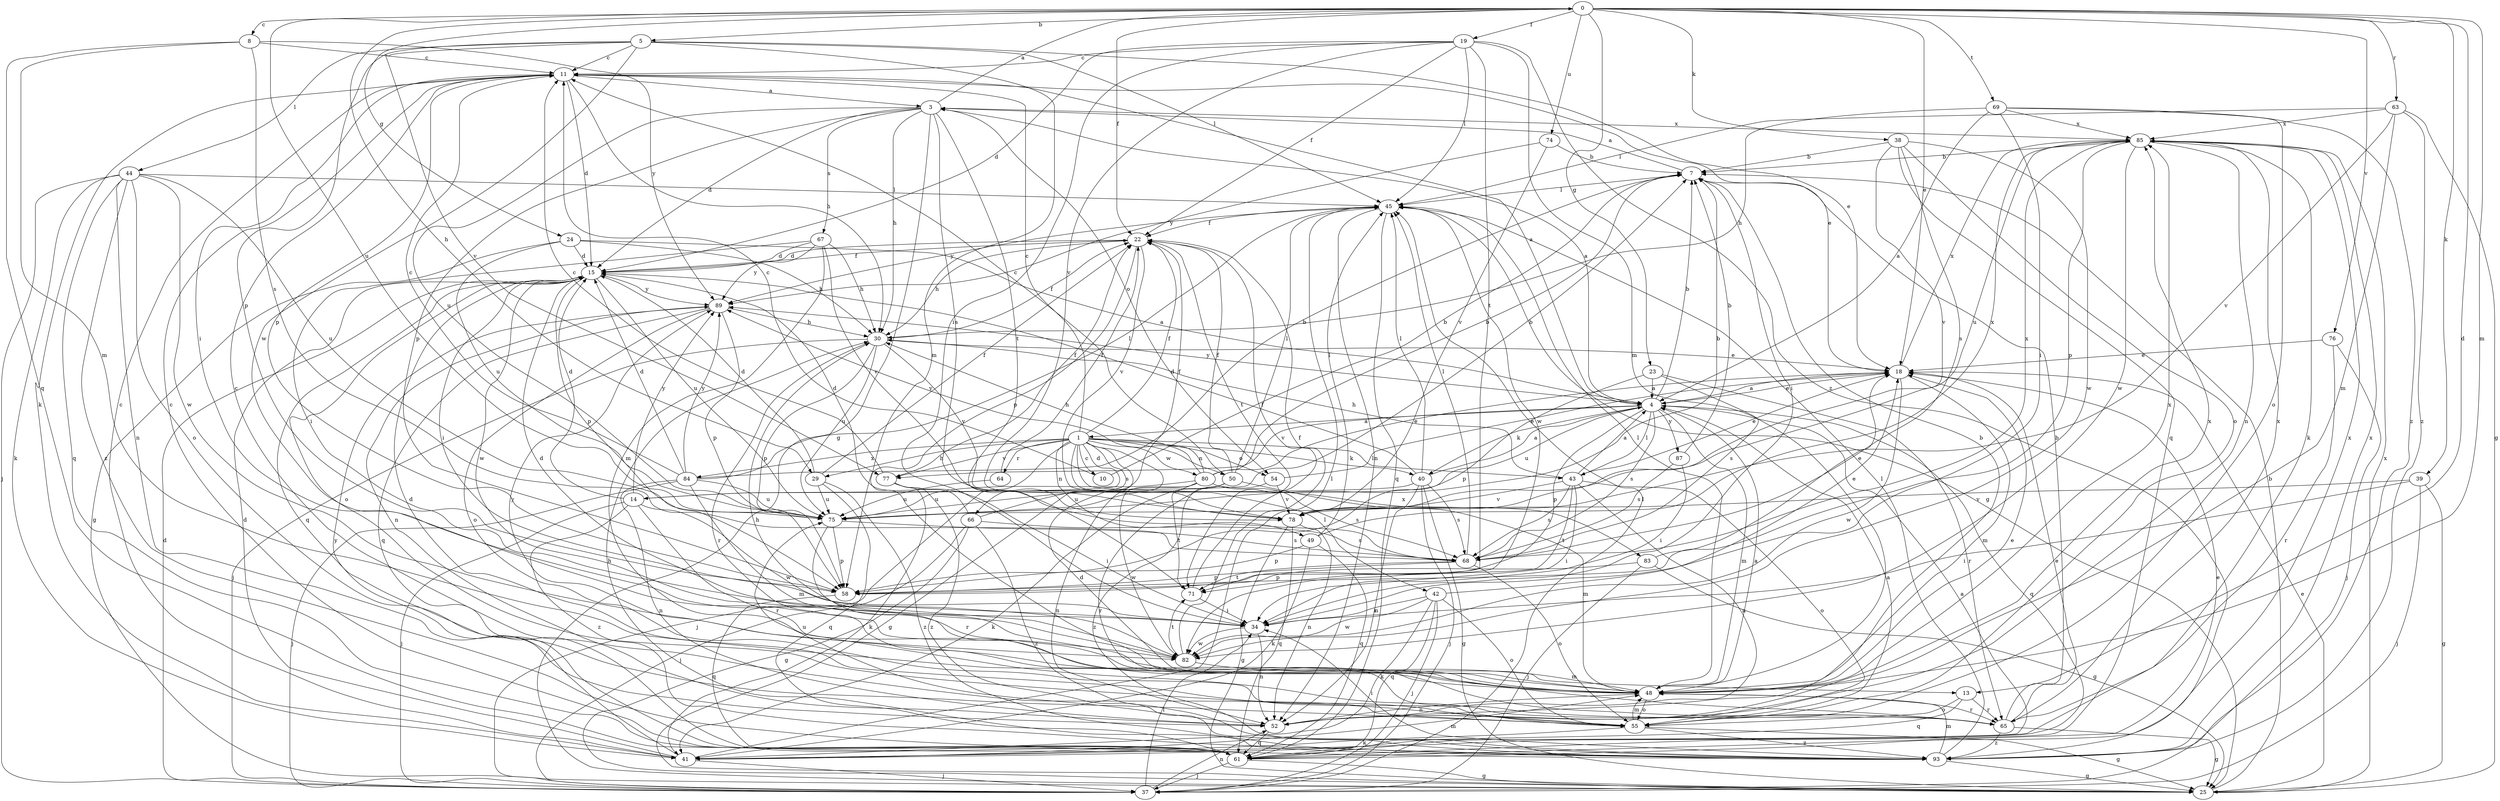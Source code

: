 strict digraph  {
0;
1;
3;
4;
5;
7;
8;
10;
11;
13;
14;
15;
18;
19;
22;
23;
24;
25;
29;
30;
34;
37;
38;
39;
40;
41;
42;
43;
44;
45;
48;
49;
50;
52;
54;
55;
58;
61;
63;
64;
65;
66;
67;
68;
69;
71;
74;
75;
76;
77;
78;
80;
82;
83;
84;
85;
87;
89;
93;
0 -> 5  [label=b];
0 -> 8  [label=c];
0 -> 13  [label=d];
0 -> 18  [label=e];
0 -> 19  [label=f];
0 -> 22  [label=f];
0 -> 23  [label=g];
0 -> 24  [label=g];
0 -> 29  [label=h];
0 -> 38  [label=k];
0 -> 39  [label=k];
0 -> 48  [label=m];
0 -> 63  [label=r];
0 -> 69  [label=t];
0 -> 74  [label=u];
0 -> 75  [label=u];
0 -> 76  [label=v];
1 -> 10  [label=c];
1 -> 11  [label=c];
1 -> 13  [label=d];
1 -> 14  [label=d];
1 -> 22  [label=f];
1 -> 25  [label=g];
1 -> 29  [label=h];
1 -> 37  [label=j];
1 -> 40  [label=k];
1 -> 42  [label=l];
1 -> 43  [label=l];
1 -> 49  [label=n];
1 -> 50  [label=n];
1 -> 54  [label=o];
1 -> 64  [label=r];
1 -> 66  [label=s];
1 -> 77  [label=v];
1 -> 80  [label=w];
1 -> 83  [label=x];
1 -> 84  [label=x];
3 -> 0  [label=a];
3 -> 15  [label=d];
3 -> 25  [label=g];
3 -> 30  [label=h];
3 -> 54  [label=o];
3 -> 58  [label=p];
3 -> 67  [label=s];
3 -> 68  [label=s];
3 -> 71  [label=t];
3 -> 75  [label=u];
3 -> 85  [label=x];
4 -> 1  [label=a];
4 -> 3  [label=a];
4 -> 7  [label=b];
4 -> 18  [label=e];
4 -> 40  [label=k];
4 -> 43  [label=l];
4 -> 48  [label=m];
4 -> 58  [label=p];
4 -> 61  [label=q];
4 -> 68  [label=s];
4 -> 75  [label=u];
4 -> 77  [label=v];
4 -> 87  [label=y];
4 -> 89  [label=y];
5 -> 11  [label=c];
5 -> 18  [label=e];
5 -> 44  [label=l];
5 -> 45  [label=l];
5 -> 48  [label=m];
5 -> 58  [label=p];
5 -> 77  [label=v];
5 -> 82  [label=w];
7 -> 3  [label=a];
7 -> 34  [label=i];
7 -> 45  [label=l];
8 -> 11  [label=c];
8 -> 48  [label=m];
8 -> 61  [label=q];
8 -> 68  [label=s];
8 -> 89  [label=y];
10 -> 7  [label=b];
10 -> 11  [label=c];
11 -> 3  [label=a];
11 -> 4  [label=a];
11 -> 15  [label=d];
11 -> 18  [label=e];
11 -> 30  [label=h];
11 -> 34  [label=i];
11 -> 41  [label=k];
11 -> 58  [label=p];
13 -> 55  [label=o];
13 -> 61  [label=q];
13 -> 65  [label=r];
14 -> 7  [label=b];
14 -> 15  [label=d];
14 -> 37  [label=j];
14 -> 65  [label=r];
14 -> 82  [label=w];
14 -> 89  [label=y];
14 -> 93  [label=z];
15 -> 22  [label=f];
15 -> 34  [label=i];
15 -> 55  [label=o];
15 -> 58  [label=p];
15 -> 61  [label=q];
15 -> 75  [label=u];
15 -> 82  [label=w];
15 -> 89  [label=y];
18 -> 4  [label=a];
18 -> 48  [label=m];
18 -> 82  [label=w];
18 -> 85  [label=x];
19 -> 11  [label=c];
19 -> 15  [label=d];
19 -> 22  [label=f];
19 -> 34  [label=i];
19 -> 45  [label=l];
19 -> 48  [label=m];
19 -> 71  [label=t];
19 -> 78  [label=v];
19 -> 93  [label=z];
22 -> 15  [label=d];
22 -> 30  [label=h];
22 -> 58  [label=p];
22 -> 71  [label=t];
22 -> 78  [label=v];
23 -> 4  [label=a];
23 -> 58  [label=p];
23 -> 65  [label=r];
23 -> 68  [label=s];
24 -> 4  [label=a];
24 -> 15  [label=d];
24 -> 25  [label=g];
24 -> 30  [label=h];
24 -> 75  [label=u];
25 -> 7  [label=b];
25 -> 18  [label=e];
25 -> 85  [label=x];
29 -> 15  [label=d];
29 -> 22  [label=f];
29 -> 61  [label=q];
29 -> 75  [label=u];
29 -> 93  [label=z];
30 -> 18  [label=e];
30 -> 22  [label=f];
30 -> 37  [label=j];
30 -> 58  [label=p];
30 -> 65  [label=r];
30 -> 75  [label=u];
30 -> 78  [label=v];
34 -> 52  [label=n];
34 -> 82  [label=w];
37 -> 15  [label=d];
37 -> 34  [label=i];
37 -> 45  [label=l];
37 -> 52  [label=n];
38 -> 7  [label=b];
38 -> 55  [label=o];
38 -> 61  [label=q];
38 -> 68  [label=s];
38 -> 78  [label=v];
38 -> 82  [label=w];
39 -> 25  [label=g];
39 -> 34  [label=i];
39 -> 37  [label=j];
39 -> 78  [label=v];
40 -> 4  [label=a];
40 -> 15  [label=d];
40 -> 25  [label=g];
40 -> 37  [label=j];
40 -> 45  [label=l];
40 -> 52  [label=n];
40 -> 68  [label=s];
40 -> 75  [label=u];
41 -> 4  [label=a];
41 -> 11  [label=c];
41 -> 15  [label=d];
41 -> 37  [label=j];
41 -> 45  [label=l];
41 -> 48  [label=m];
41 -> 89  [label=y];
42 -> 18  [label=e];
42 -> 34  [label=i];
42 -> 37  [label=j];
42 -> 41  [label=k];
42 -> 55  [label=o];
42 -> 61  [label=q];
42 -> 82  [label=w];
43 -> 4  [label=a];
43 -> 18  [label=e];
43 -> 30  [label=h];
43 -> 34  [label=i];
43 -> 52  [label=n];
43 -> 55  [label=o];
43 -> 68  [label=s];
43 -> 71  [label=t];
43 -> 78  [label=v];
44 -> 37  [label=j];
44 -> 41  [label=k];
44 -> 45  [label=l];
44 -> 52  [label=n];
44 -> 55  [label=o];
44 -> 61  [label=q];
44 -> 75  [label=u];
44 -> 82  [label=w];
44 -> 93  [label=z];
45 -> 22  [label=f];
45 -> 25  [label=g];
45 -> 52  [label=n];
45 -> 61  [label=q];
45 -> 82  [label=w];
45 -> 89  [label=y];
48 -> 4  [label=a];
48 -> 18  [label=e];
48 -> 30  [label=h];
48 -> 45  [label=l];
48 -> 52  [label=n];
48 -> 55  [label=o];
48 -> 65  [label=r];
48 -> 85  [label=x];
48 -> 89  [label=y];
49 -> 41  [label=k];
49 -> 45  [label=l];
49 -> 58  [label=p];
49 -> 61  [label=q];
49 -> 85  [label=x];
50 -> 11  [label=c];
50 -> 22  [label=f];
50 -> 41  [label=k];
50 -> 45  [label=l];
50 -> 48  [label=m];
50 -> 93  [label=z];
52 -> 7  [label=b];
52 -> 61  [label=q];
52 -> 75  [label=u];
52 -> 85  [label=x];
54 -> 18  [label=e];
54 -> 65  [label=r];
54 -> 78  [label=v];
55 -> 4  [label=a];
55 -> 11  [label=c];
55 -> 15  [label=d];
55 -> 25  [label=g];
55 -> 41  [label=k];
55 -> 48  [label=m];
55 -> 93  [label=z];
58 -> 61  [label=q];
61 -> 11  [label=c];
61 -> 18  [label=e];
61 -> 25  [label=g];
61 -> 37  [label=j];
61 -> 85  [label=x];
63 -> 25  [label=g];
63 -> 45  [label=l];
63 -> 48  [label=m];
63 -> 78  [label=v];
63 -> 85  [label=x];
63 -> 93  [label=z];
64 -> 22  [label=f];
64 -> 75  [label=u];
65 -> 7  [label=b];
65 -> 18  [label=e];
65 -> 25  [label=g];
65 -> 85  [label=x];
65 -> 93  [label=z];
66 -> 15  [label=d];
66 -> 22  [label=f];
66 -> 25  [label=g];
66 -> 37  [label=j];
66 -> 68  [label=s];
66 -> 93  [label=z];
67 -> 15  [label=d];
67 -> 30  [label=h];
67 -> 34  [label=i];
67 -> 48  [label=m];
67 -> 78  [label=v];
67 -> 89  [label=y];
68 -> 45  [label=l];
68 -> 55  [label=o];
68 -> 58  [label=p];
68 -> 71  [label=t];
68 -> 85  [label=x];
69 -> 4  [label=a];
69 -> 30  [label=h];
69 -> 34  [label=i];
69 -> 55  [label=o];
69 -> 85  [label=x];
69 -> 93  [label=z];
71 -> 22  [label=f];
71 -> 34  [label=i];
74 -> 7  [label=b];
74 -> 78  [label=v];
74 -> 89  [label=y];
75 -> 7  [label=b];
75 -> 58  [label=p];
75 -> 65  [label=r];
75 -> 68  [label=s];
76 -> 18  [label=e];
76 -> 37  [label=j];
76 -> 65  [label=r];
77 -> 11  [label=c];
77 -> 22  [label=f];
77 -> 34  [label=i];
77 -> 41  [label=k];
77 -> 93  [label=z];
78 -> 25  [label=g];
78 -> 52  [label=n];
78 -> 61  [label=q];
80 -> 7  [label=b];
80 -> 18  [label=e];
80 -> 30  [label=h];
80 -> 52  [label=n];
80 -> 68  [label=s];
80 -> 71  [label=t];
80 -> 75  [label=u];
80 -> 82  [label=w];
80 -> 89  [label=y];
82 -> 15  [label=d];
82 -> 22  [label=f];
82 -> 48  [label=m];
82 -> 71  [label=t];
83 -> 18  [label=e];
83 -> 25  [label=g];
83 -> 37  [label=j];
83 -> 58  [label=p];
84 -> 7  [label=b];
84 -> 11  [label=c];
84 -> 15  [label=d];
84 -> 37  [label=j];
84 -> 45  [label=l];
84 -> 48  [label=m];
84 -> 52  [label=n];
84 -> 75  [label=u];
84 -> 89  [label=y];
85 -> 7  [label=b];
85 -> 41  [label=k];
85 -> 52  [label=n];
85 -> 58  [label=p];
85 -> 75  [label=u];
85 -> 82  [label=w];
87 -> 7  [label=b];
87 -> 34  [label=i];
87 -> 68  [label=s];
89 -> 30  [label=h];
89 -> 52  [label=n];
89 -> 55  [label=o];
89 -> 58  [label=p];
89 -> 61  [label=q];
93 -> 25  [label=g];
93 -> 30  [label=h];
93 -> 34  [label=i];
93 -> 45  [label=l];
93 -> 48  [label=m];
93 -> 85  [label=x];
}
